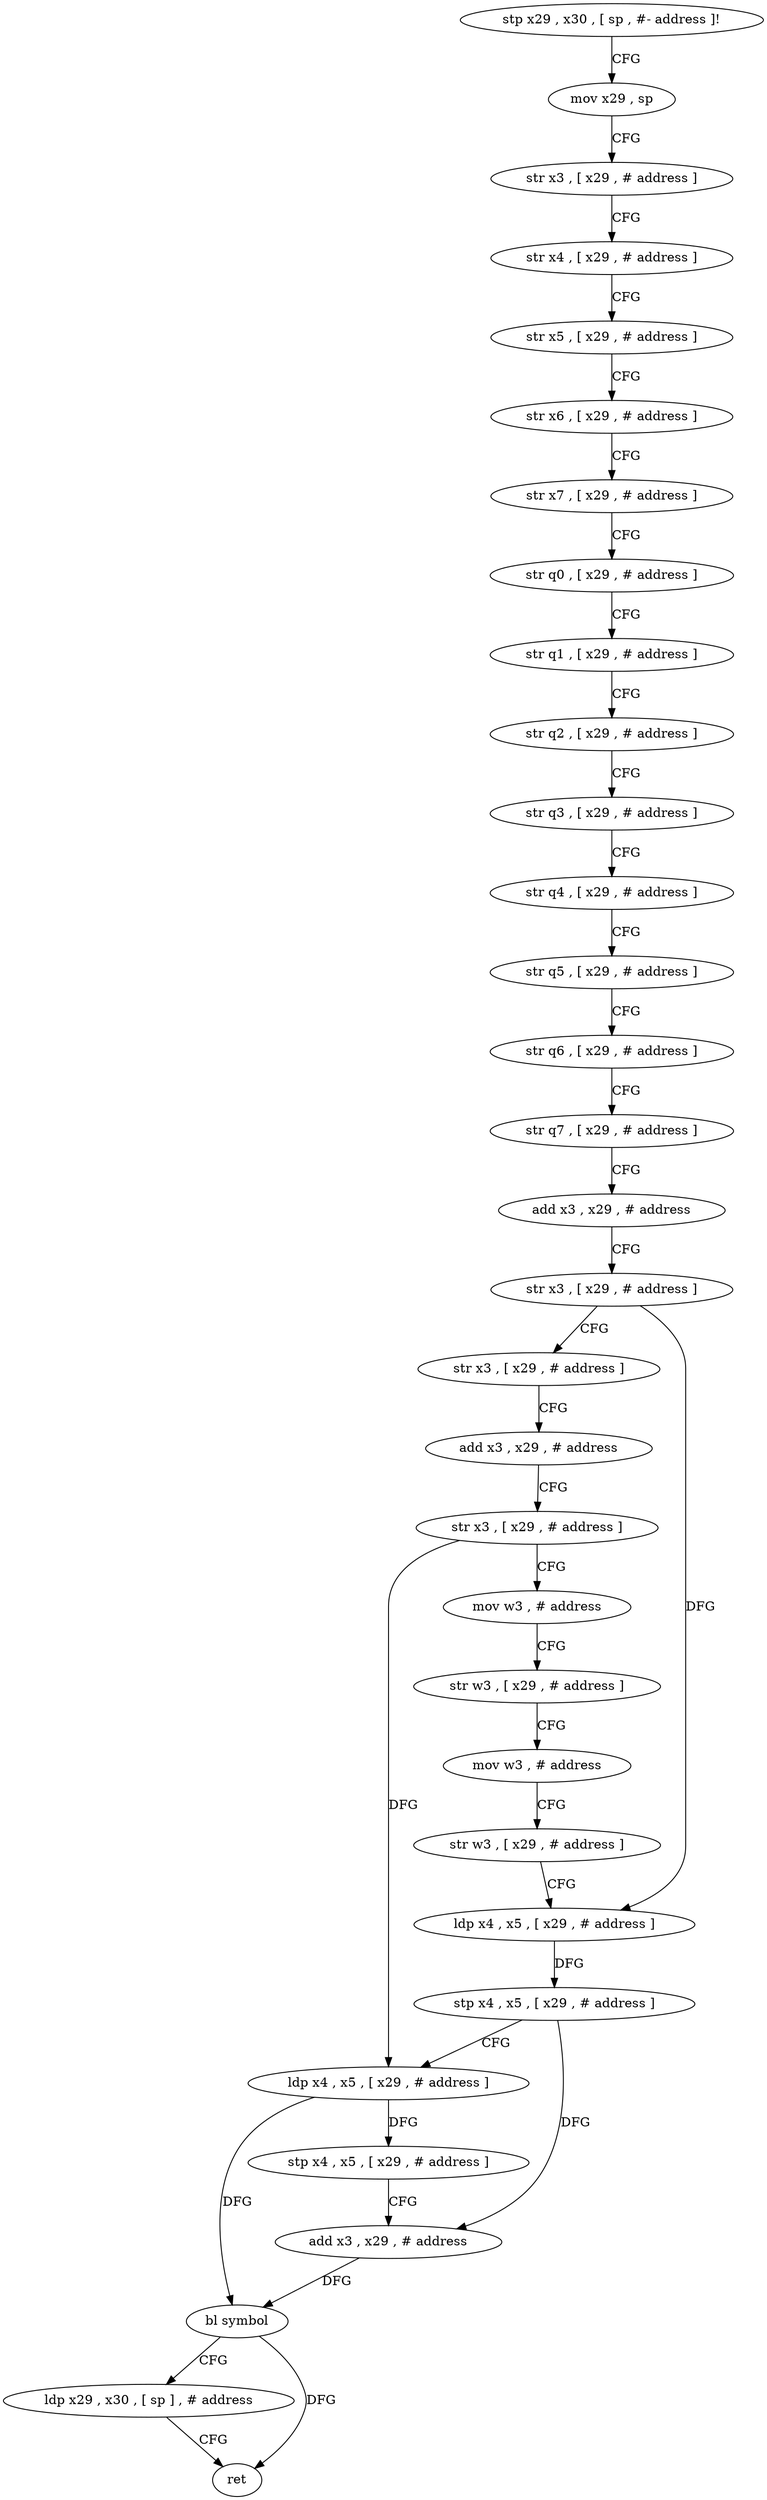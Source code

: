 digraph "func" {
"273896" [label = "stp x29 , x30 , [ sp , #- address ]!" ]
"273900" [label = "mov x29 , sp" ]
"273904" [label = "str x3 , [ x29 , # address ]" ]
"273908" [label = "str x4 , [ x29 , # address ]" ]
"273912" [label = "str x5 , [ x29 , # address ]" ]
"273916" [label = "str x6 , [ x29 , # address ]" ]
"273920" [label = "str x7 , [ x29 , # address ]" ]
"273924" [label = "str q0 , [ x29 , # address ]" ]
"273928" [label = "str q1 , [ x29 , # address ]" ]
"273932" [label = "str q2 , [ x29 , # address ]" ]
"273936" [label = "str q3 , [ x29 , # address ]" ]
"273940" [label = "str q4 , [ x29 , # address ]" ]
"273944" [label = "str q5 , [ x29 , # address ]" ]
"273948" [label = "str q6 , [ x29 , # address ]" ]
"273952" [label = "str q7 , [ x29 , # address ]" ]
"273956" [label = "add x3 , x29 , # address" ]
"273960" [label = "str x3 , [ x29 , # address ]" ]
"273964" [label = "str x3 , [ x29 , # address ]" ]
"273968" [label = "add x3 , x29 , # address" ]
"273972" [label = "str x3 , [ x29 , # address ]" ]
"273976" [label = "mov w3 , # address" ]
"273980" [label = "str w3 , [ x29 , # address ]" ]
"273984" [label = "mov w3 , # address" ]
"273988" [label = "str w3 , [ x29 , # address ]" ]
"273992" [label = "ldp x4 , x5 , [ x29 , # address ]" ]
"273996" [label = "stp x4 , x5 , [ x29 , # address ]" ]
"274000" [label = "ldp x4 , x5 , [ x29 , # address ]" ]
"274004" [label = "stp x4 , x5 , [ x29 , # address ]" ]
"274008" [label = "add x3 , x29 , # address" ]
"274012" [label = "bl symbol" ]
"274016" [label = "ldp x29 , x30 , [ sp ] , # address" ]
"274020" [label = "ret" ]
"273896" -> "273900" [ label = "CFG" ]
"273900" -> "273904" [ label = "CFG" ]
"273904" -> "273908" [ label = "CFG" ]
"273908" -> "273912" [ label = "CFG" ]
"273912" -> "273916" [ label = "CFG" ]
"273916" -> "273920" [ label = "CFG" ]
"273920" -> "273924" [ label = "CFG" ]
"273924" -> "273928" [ label = "CFG" ]
"273928" -> "273932" [ label = "CFG" ]
"273932" -> "273936" [ label = "CFG" ]
"273936" -> "273940" [ label = "CFG" ]
"273940" -> "273944" [ label = "CFG" ]
"273944" -> "273948" [ label = "CFG" ]
"273948" -> "273952" [ label = "CFG" ]
"273952" -> "273956" [ label = "CFG" ]
"273956" -> "273960" [ label = "CFG" ]
"273960" -> "273964" [ label = "CFG" ]
"273960" -> "273992" [ label = "DFG" ]
"273964" -> "273968" [ label = "CFG" ]
"273968" -> "273972" [ label = "CFG" ]
"273972" -> "273976" [ label = "CFG" ]
"273972" -> "274000" [ label = "DFG" ]
"273976" -> "273980" [ label = "CFG" ]
"273980" -> "273984" [ label = "CFG" ]
"273984" -> "273988" [ label = "CFG" ]
"273988" -> "273992" [ label = "CFG" ]
"273992" -> "273996" [ label = "DFG" ]
"273996" -> "274000" [ label = "CFG" ]
"273996" -> "274008" [ label = "DFG" ]
"274000" -> "274004" [ label = "DFG" ]
"274000" -> "274012" [ label = "DFG" ]
"274004" -> "274008" [ label = "CFG" ]
"274008" -> "274012" [ label = "DFG" ]
"274012" -> "274016" [ label = "CFG" ]
"274012" -> "274020" [ label = "DFG" ]
"274016" -> "274020" [ label = "CFG" ]
}
